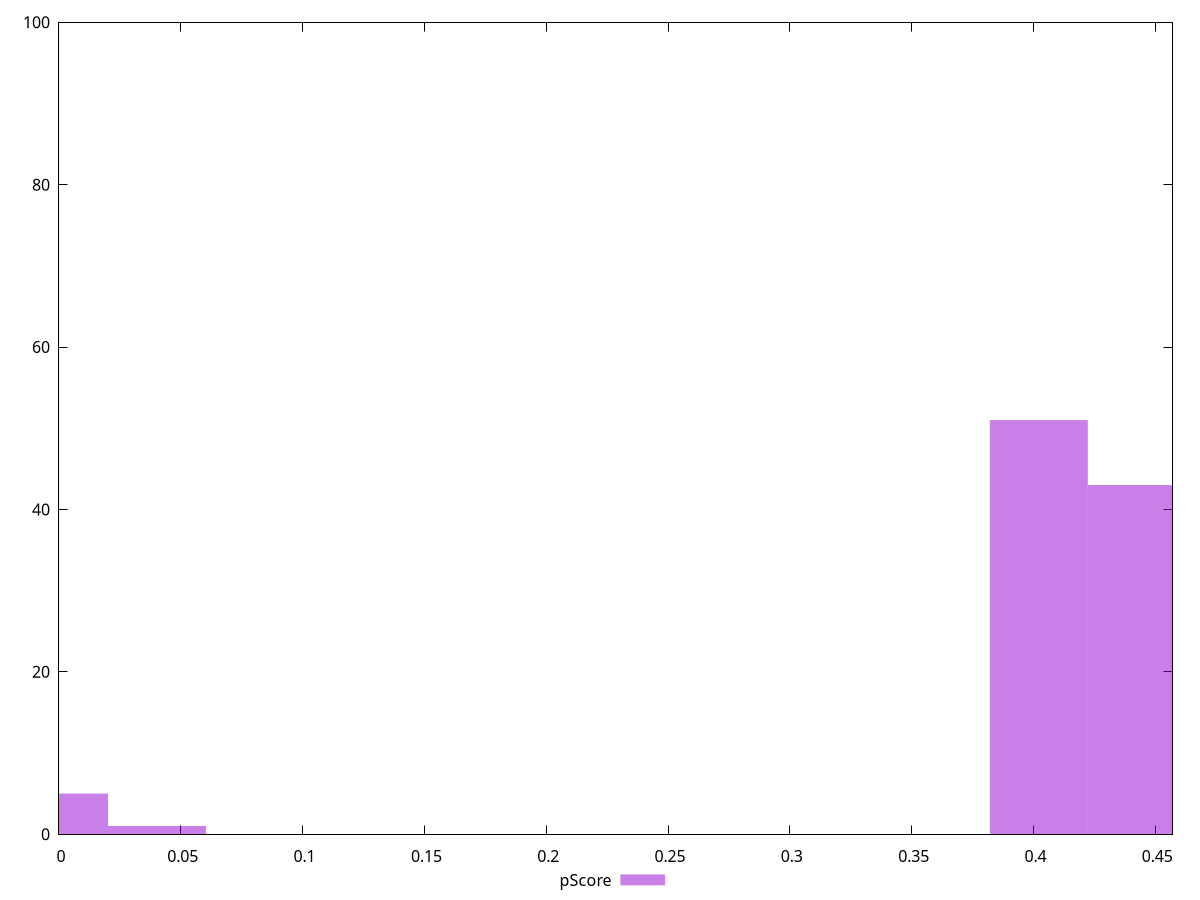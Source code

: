 reset

$pScore <<EOF
0.4021883971254289 51
0.4424072368379718 43
0 5
0.04021883971254289 1
EOF

set key outside below
set boxwidth 0.04021883971254289
set xrange [0:0.45705882352941174]
set yrange [0:100]
set trange [0:100]
set style fill transparent solid 0.5 noborder
set terminal svg size 640, 490 enhanced background rgb 'white'
set output "reprap/render-blocking-resources/samples/pages+cached+noexternal+nomedia/pScore/histogram.svg"

plot $pScore title "pScore" with boxes

reset
